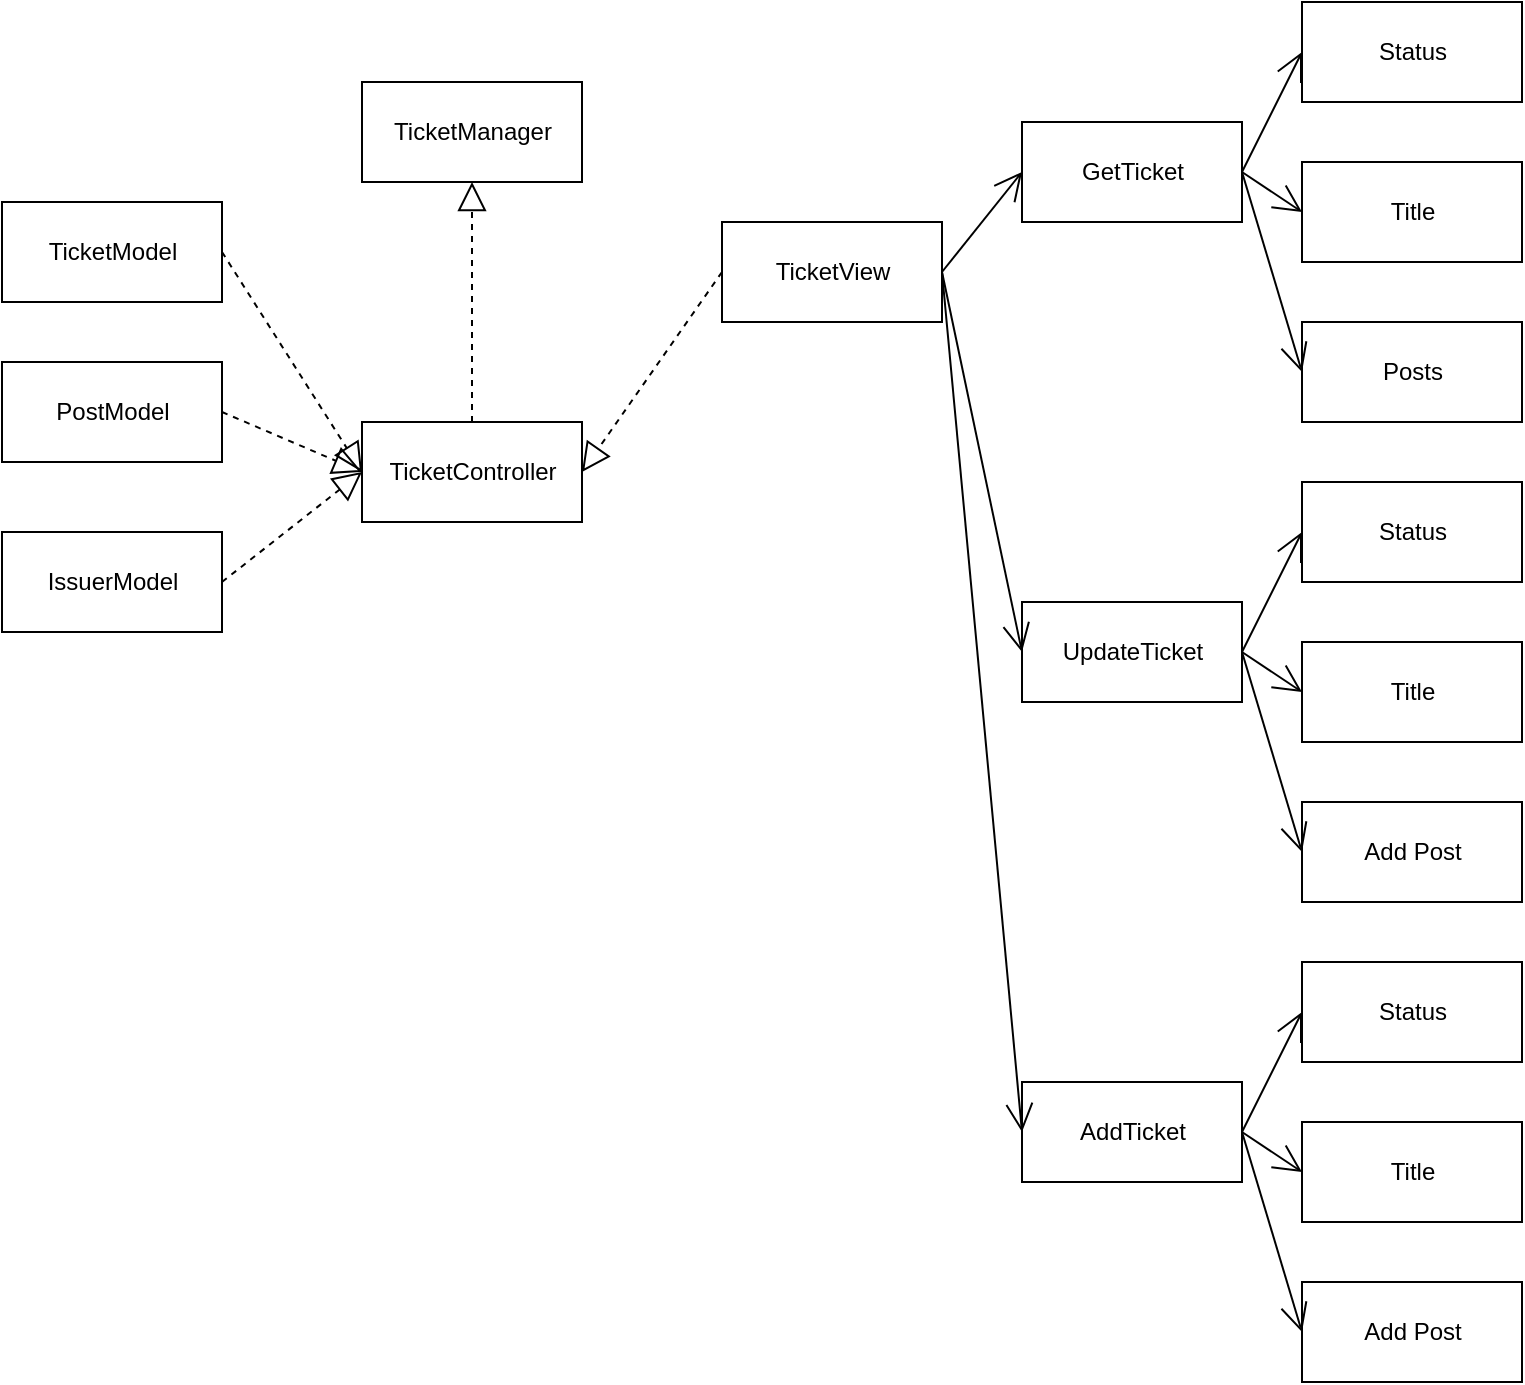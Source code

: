<mxfile version="15.6.2" type="device"><diagram id="LJpzoY5ETTtHSV30kyjy" name="Page-1"><mxGraphModel dx="1422" dy="724" grid="1" gridSize="10" guides="1" tooltips="1" connect="1" arrows="1" fold="1" page="1" pageScale="1" pageWidth="850" pageHeight="1100" math="0" shadow="0"><root><mxCell id="0"/><mxCell id="1" parent="0"/><mxCell id="AHV5M3npmUCQVKivfCVC-7" value="&lt;div&gt;TicketManager&lt;/div&gt;" style="html=1;" vertex="1" parent="1"><mxGeometry x="220" y="70" width="110" height="50" as="geometry"/></mxCell><mxCell id="AHV5M3npmUCQVKivfCVC-8" value="TicketController" style="html=1;" vertex="1" parent="1"><mxGeometry x="220" y="240" width="110" height="50" as="geometry"/></mxCell><mxCell id="AHV5M3npmUCQVKivfCVC-9" value="TicketModel" style="html=1;" vertex="1" parent="1"><mxGeometry x="40" y="130" width="110" height="50" as="geometry"/></mxCell><mxCell id="AHV5M3npmUCQVKivfCVC-10" value="TicketView" style="html=1;" vertex="1" parent="1"><mxGeometry x="400" y="140" width="110" height="50" as="geometry"/></mxCell><mxCell id="AHV5M3npmUCQVKivfCVC-11" value="PostModel" style="html=1;" vertex="1" parent="1"><mxGeometry x="40" y="210" width="110" height="50" as="geometry"/></mxCell><mxCell id="AHV5M3npmUCQVKivfCVC-12" value="GetTicket" style="html=1;" vertex="1" parent="1"><mxGeometry x="550" y="90" width="110" height="50" as="geometry"/></mxCell><mxCell id="AHV5M3npmUCQVKivfCVC-13" value="Status" style="html=1;" vertex="1" parent="1"><mxGeometry x="690" y="30" width="110" height="50" as="geometry"/></mxCell><mxCell id="AHV5M3npmUCQVKivfCVC-14" value="Title" style="html=1;" vertex="1" parent="1"><mxGeometry x="690" y="110" width="110" height="50" as="geometry"/></mxCell><mxCell id="AHV5M3npmUCQVKivfCVC-15" value="Posts" style="html=1;" vertex="1" parent="1"><mxGeometry x="690" y="190" width="110" height="50" as="geometry"/></mxCell><mxCell id="AHV5M3npmUCQVKivfCVC-17" value="UpdateTicket" style="html=1;" vertex="1" parent="1"><mxGeometry x="550" y="330" width="110" height="50" as="geometry"/></mxCell><mxCell id="AHV5M3npmUCQVKivfCVC-18" value="Status" style="html=1;" vertex="1" parent="1"><mxGeometry x="690" y="270" width="110" height="50" as="geometry"/></mxCell><mxCell id="AHV5M3npmUCQVKivfCVC-19" value="Title" style="html=1;" vertex="1" parent="1"><mxGeometry x="690" y="350" width="110" height="50" as="geometry"/></mxCell><mxCell id="AHV5M3npmUCQVKivfCVC-20" value="Add Post" style="html=1;" vertex="1" parent="1"><mxGeometry x="690" y="430" width="110" height="50" as="geometry"/></mxCell><mxCell id="AHV5M3npmUCQVKivfCVC-23" value="" style="endArrow=open;endFill=1;endSize=12;html=1;rounded=0;entryX=0;entryY=0.5;entryDx=0;entryDy=0;exitX=1;exitY=0.5;exitDx=0;exitDy=0;" edge="1" parent="1" source="AHV5M3npmUCQVKivfCVC-12" target="AHV5M3npmUCQVKivfCVC-13"><mxGeometry width="160" relative="1" as="geometry"><mxPoint x="340" y="340" as="sourcePoint"/><mxPoint x="500" y="340" as="targetPoint"/></mxGeometry></mxCell><mxCell id="AHV5M3npmUCQVKivfCVC-26" value="" style="endArrow=open;endFill=1;endSize=12;html=1;rounded=0;entryX=0;entryY=0.5;entryDx=0;entryDy=0;exitX=1;exitY=0.5;exitDx=0;exitDy=0;" edge="1" parent="1" source="AHV5M3npmUCQVKivfCVC-12" target="AHV5M3npmUCQVKivfCVC-14"><mxGeometry width="160" relative="1" as="geometry"><mxPoint x="670" y="125" as="sourcePoint"/><mxPoint x="700" y="65" as="targetPoint"/></mxGeometry></mxCell><mxCell id="AHV5M3npmUCQVKivfCVC-27" value="" style="endArrow=open;endFill=1;endSize=12;html=1;rounded=0;entryX=0;entryY=0.5;entryDx=0;entryDy=0;exitX=1;exitY=0.5;exitDx=0;exitDy=0;" edge="1" parent="1" source="AHV5M3npmUCQVKivfCVC-12" target="AHV5M3npmUCQVKivfCVC-15"><mxGeometry width="160" relative="1" as="geometry"><mxPoint x="680" y="135" as="sourcePoint"/><mxPoint x="710" y="75" as="targetPoint"/></mxGeometry></mxCell><mxCell id="AHV5M3npmUCQVKivfCVC-28" value="" style="endArrow=open;endFill=1;endSize=12;html=1;rounded=0;entryX=0;entryY=0.5;entryDx=0;entryDy=0;exitX=1;exitY=0.5;exitDx=0;exitDy=0;" edge="1" parent="1" source="AHV5M3npmUCQVKivfCVC-17" target="AHV5M3npmUCQVKivfCVC-18"><mxGeometry width="160" relative="1" as="geometry"><mxPoint x="690" y="155" as="sourcePoint"/><mxPoint x="720" y="95" as="targetPoint"/></mxGeometry></mxCell><mxCell id="AHV5M3npmUCQVKivfCVC-29" value="" style="endArrow=open;endFill=1;endSize=12;html=1;rounded=0;entryX=0;entryY=0.5;entryDx=0;entryDy=0;exitX=1;exitY=0.5;exitDx=0;exitDy=0;" edge="1" parent="1" source="AHV5M3npmUCQVKivfCVC-17" target="AHV5M3npmUCQVKivfCVC-19"><mxGeometry width="160" relative="1" as="geometry"><mxPoint x="700" y="165" as="sourcePoint"/><mxPoint x="730" y="105" as="targetPoint"/></mxGeometry></mxCell><mxCell id="AHV5M3npmUCQVKivfCVC-30" value="" style="endArrow=open;endFill=1;endSize=12;html=1;rounded=0;entryX=0;entryY=0.5;entryDx=0;entryDy=0;exitX=1;exitY=0.5;exitDx=0;exitDy=0;" edge="1" parent="1" source="AHV5M3npmUCQVKivfCVC-17" target="AHV5M3npmUCQVKivfCVC-20"><mxGeometry width="160" relative="1" as="geometry"><mxPoint x="710" y="175" as="sourcePoint"/><mxPoint x="740" y="115" as="targetPoint"/></mxGeometry></mxCell><mxCell id="AHV5M3npmUCQVKivfCVC-31" value="" style="endArrow=open;endFill=1;endSize=12;html=1;rounded=0;entryX=0;entryY=0.5;entryDx=0;entryDy=0;exitX=1;exitY=0.5;exitDx=0;exitDy=0;" edge="1" parent="1" source="AHV5M3npmUCQVKivfCVC-10" target="AHV5M3npmUCQVKivfCVC-12"><mxGeometry width="160" relative="1" as="geometry"><mxPoint x="510" y="195" as="sourcePoint"/><mxPoint x="750" y="115" as="targetPoint"/></mxGeometry></mxCell><mxCell id="AHV5M3npmUCQVKivfCVC-32" value="" style="endArrow=open;endFill=1;endSize=12;html=1;rounded=0;entryX=0;entryY=0.5;entryDx=0;entryDy=0;exitX=1;exitY=0.5;exitDx=0;exitDy=0;" edge="1" parent="1" source="AHV5M3npmUCQVKivfCVC-10" target="AHV5M3npmUCQVKivfCVC-17"><mxGeometry width="160" relative="1" as="geometry"><mxPoint x="730" y="215" as="sourcePoint"/><mxPoint x="760" y="155" as="targetPoint"/></mxGeometry></mxCell><mxCell id="AHV5M3npmUCQVKivfCVC-33" value="" style="endArrow=block;dashed=1;endFill=0;endSize=12;html=1;rounded=0;entryX=0.5;entryY=1;entryDx=0;entryDy=0;exitX=0.5;exitY=0;exitDx=0;exitDy=0;" edge="1" parent="1" source="AHV5M3npmUCQVKivfCVC-8" target="AHV5M3npmUCQVKivfCVC-7"><mxGeometry width="160" relative="1" as="geometry"><mxPoint x="340" y="370" as="sourcePoint"/><mxPoint x="500" y="370" as="targetPoint"/></mxGeometry></mxCell><mxCell id="AHV5M3npmUCQVKivfCVC-35" value="" style="endArrow=block;dashed=1;endFill=0;endSize=12;html=1;rounded=0;entryX=1;entryY=0.5;entryDx=0;entryDy=0;exitX=0;exitY=0.5;exitDx=0;exitDy=0;" edge="1" parent="1" source="AHV5M3npmUCQVKivfCVC-10" target="AHV5M3npmUCQVKivfCVC-8"><mxGeometry width="160" relative="1" as="geometry"><mxPoint x="285" y="250" as="sourcePoint"/><mxPoint x="285" y="130" as="targetPoint"/></mxGeometry></mxCell><mxCell id="AHV5M3npmUCQVKivfCVC-36" value="" style="endArrow=block;dashed=1;endFill=0;endSize=12;html=1;rounded=0;entryX=0;entryY=0.5;entryDx=0;entryDy=0;exitX=1;exitY=0.5;exitDx=0;exitDy=0;" edge="1" parent="1" source="AHV5M3npmUCQVKivfCVC-9" target="AHV5M3npmUCQVKivfCVC-8"><mxGeometry width="160" relative="1" as="geometry"><mxPoint x="295" y="260" as="sourcePoint"/><mxPoint x="295" y="140" as="targetPoint"/></mxGeometry></mxCell><mxCell id="AHV5M3npmUCQVKivfCVC-37" value="" style="endArrow=block;dashed=1;endFill=0;endSize=12;html=1;rounded=0;entryX=0;entryY=0.5;entryDx=0;entryDy=0;exitX=1;exitY=0.5;exitDx=0;exitDy=0;" edge="1" parent="1" source="AHV5M3npmUCQVKivfCVC-11" target="AHV5M3npmUCQVKivfCVC-8"><mxGeometry width="160" relative="1" as="geometry"><mxPoint x="305" y="270" as="sourcePoint"/><mxPoint x="305" y="150" as="targetPoint"/></mxGeometry></mxCell><mxCell id="AHV5M3npmUCQVKivfCVC-38" value="AddTicket" style="html=1;" vertex="1" parent="1"><mxGeometry x="550" y="570" width="110" height="50" as="geometry"/></mxCell><mxCell id="AHV5M3npmUCQVKivfCVC-39" value="Status" style="html=1;" vertex="1" parent="1"><mxGeometry x="690" y="510" width="110" height="50" as="geometry"/></mxCell><mxCell id="AHV5M3npmUCQVKivfCVC-40" value="Title" style="html=1;" vertex="1" parent="1"><mxGeometry x="690" y="590" width="110" height="50" as="geometry"/></mxCell><mxCell id="AHV5M3npmUCQVKivfCVC-41" value="Add Post" style="html=1;" vertex="1" parent="1"><mxGeometry x="690" y="670" width="110" height="50" as="geometry"/></mxCell><mxCell id="AHV5M3npmUCQVKivfCVC-42" value="" style="endArrow=open;endFill=1;endSize=12;html=1;rounded=0;entryX=0;entryY=0.5;entryDx=0;entryDy=0;exitX=1;exitY=0.5;exitDx=0;exitDy=0;" edge="1" parent="1" source="AHV5M3npmUCQVKivfCVC-38" target="AHV5M3npmUCQVKivfCVC-39"><mxGeometry width="160" relative="1" as="geometry"><mxPoint x="690" y="395" as="sourcePoint"/><mxPoint x="720" y="335" as="targetPoint"/></mxGeometry></mxCell><mxCell id="AHV5M3npmUCQVKivfCVC-43" value="" style="endArrow=open;endFill=1;endSize=12;html=1;rounded=0;entryX=0;entryY=0.5;entryDx=0;entryDy=0;exitX=1;exitY=0.5;exitDx=0;exitDy=0;" edge="1" parent="1" source="AHV5M3npmUCQVKivfCVC-38" target="AHV5M3npmUCQVKivfCVC-40"><mxGeometry width="160" relative="1" as="geometry"><mxPoint x="700" y="405" as="sourcePoint"/><mxPoint x="730" y="345" as="targetPoint"/></mxGeometry></mxCell><mxCell id="AHV5M3npmUCQVKivfCVC-44" value="" style="endArrow=open;endFill=1;endSize=12;html=1;rounded=0;entryX=0;entryY=0.5;entryDx=0;entryDy=0;exitX=1;exitY=0.5;exitDx=0;exitDy=0;" edge="1" parent="1" source="AHV5M3npmUCQVKivfCVC-38" target="AHV5M3npmUCQVKivfCVC-41"><mxGeometry width="160" relative="1" as="geometry"><mxPoint x="710" y="415" as="sourcePoint"/><mxPoint x="740" y="355" as="targetPoint"/></mxGeometry></mxCell><mxCell id="AHV5M3npmUCQVKivfCVC-45" value="" style="endArrow=open;endFill=1;endSize=12;html=1;rounded=0;entryX=0;entryY=0.5;entryDx=0;entryDy=0;exitX=1;exitY=0.5;exitDx=0;exitDy=0;" edge="1" parent="1" source="AHV5M3npmUCQVKivfCVC-10" target="AHV5M3npmUCQVKivfCVC-38"><mxGeometry width="160" relative="1" as="geometry"><mxPoint x="340" y="370" as="sourcePoint"/><mxPoint x="500" y="370" as="targetPoint"/></mxGeometry></mxCell><mxCell id="AHV5M3npmUCQVKivfCVC-46" value="IssuerModel" style="html=1;" vertex="1" parent="1"><mxGeometry x="40" y="295" width="110" height="50" as="geometry"/></mxCell><mxCell id="AHV5M3npmUCQVKivfCVC-47" value="" style="endArrow=block;dashed=1;endFill=0;endSize=12;html=1;rounded=0;entryX=0;entryY=0.5;entryDx=0;entryDy=0;exitX=1;exitY=0.5;exitDx=0;exitDy=0;" edge="1" parent="1" source="AHV5M3npmUCQVKivfCVC-46" target="AHV5M3npmUCQVKivfCVC-8"><mxGeometry width="160" relative="1" as="geometry"><mxPoint x="305" y="355" as="sourcePoint"/><mxPoint x="220" y="350" as="targetPoint"/></mxGeometry></mxCell></root></mxGraphModel></diagram></mxfile>